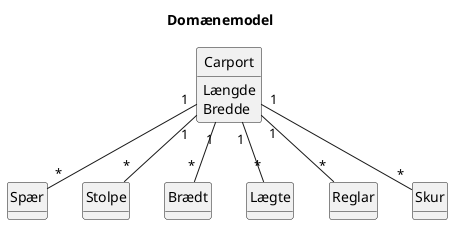 @startuml
Title Domænemodel

hide circle
hide methods

class Carport {
Længde
Bredde
}

class Spær {

}

class Stolpe {

}

class Brædt {

}

class Lægte {

}

class Reglar {

}

class Skur {

}

Carport "1" -- "*" Spær
Carport "1" -- "*" Stolpe
Carport "1" -- "*" Brædt
Carport "1" -- "*" Lægte
Carport "1" -- "*" Reglar
Carport "1" -- "*" Skur


@enduml